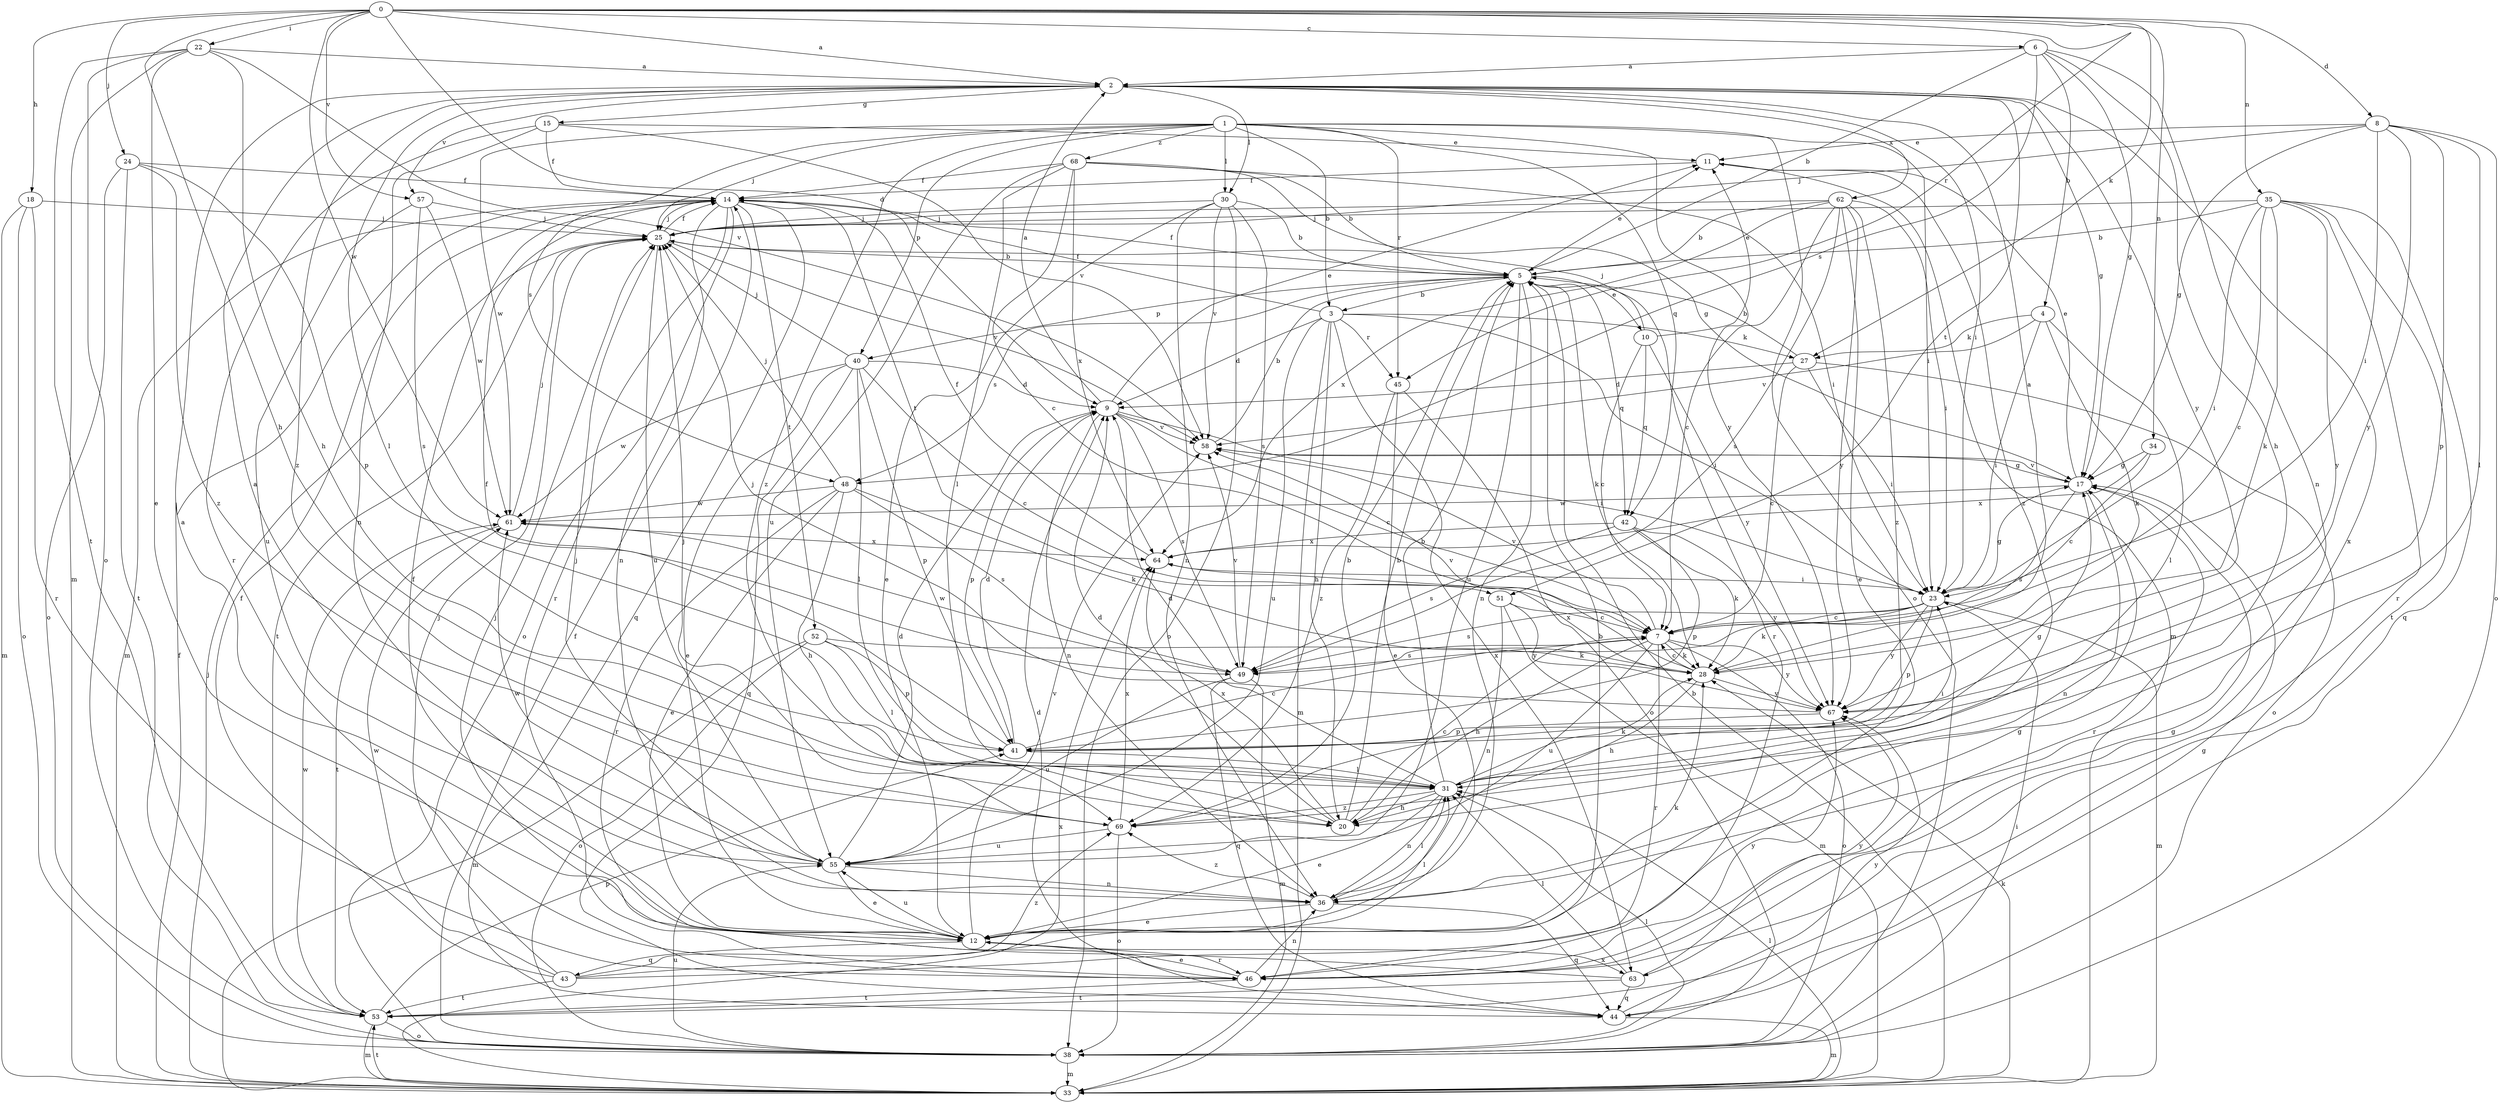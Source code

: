 strict digraph  {
0;
1;
2;
3;
4;
5;
6;
7;
8;
9;
10;
11;
12;
14;
15;
17;
18;
20;
22;
23;
24;
25;
27;
28;
30;
31;
33;
34;
35;
36;
38;
40;
41;
42;
43;
44;
45;
46;
48;
49;
51;
52;
53;
55;
57;
58;
61;
62;
63;
64;
67;
68;
69;
0 -> 2  [label=a];
0 -> 6  [label=c];
0 -> 8  [label=d];
0 -> 9  [label=d];
0 -> 18  [label=h];
0 -> 20  [label=h];
0 -> 22  [label=i];
0 -> 24  [label=j];
0 -> 27  [label=k];
0 -> 34  [label=n];
0 -> 35  [label=n];
0 -> 45  [label=r];
0 -> 57  [label=v];
0 -> 61  [label=w];
1 -> 3  [label=b];
1 -> 23  [label=i];
1 -> 25  [label=j];
1 -> 30  [label=l];
1 -> 38  [label=o];
1 -> 40  [label=p];
1 -> 42  [label=q];
1 -> 45  [label=r];
1 -> 48  [label=s];
1 -> 61  [label=w];
1 -> 67  [label=y];
1 -> 68  [label=z];
1 -> 69  [label=z];
2 -> 15  [label=g];
2 -> 17  [label=g];
2 -> 23  [label=i];
2 -> 30  [label=l];
2 -> 31  [label=l];
2 -> 51  [label=t];
2 -> 57  [label=v];
2 -> 62  [label=x];
2 -> 63  [label=x];
2 -> 67  [label=y];
2 -> 69  [label=z];
3 -> 9  [label=d];
3 -> 14  [label=f];
3 -> 20  [label=h];
3 -> 23  [label=i];
3 -> 27  [label=k];
3 -> 33  [label=m];
3 -> 45  [label=r];
3 -> 55  [label=u];
3 -> 63  [label=x];
4 -> 23  [label=i];
4 -> 27  [label=k];
4 -> 28  [label=k];
4 -> 31  [label=l];
4 -> 58  [label=v];
5 -> 3  [label=b];
5 -> 10  [label=e];
5 -> 11  [label=e];
5 -> 14  [label=f];
5 -> 28  [label=k];
5 -> 36  [label=n];
5 -> 40  [label=p];
5 -> 42  [label=q];
5 -> 46  [label=r];
5 -> 48  [label=s];
5 -> 55  [label=u];
6 -> 2  [label=a];
6 -> 4  [label=b];
6 -> 5  [label=b];
6 -> 17  [label=g];
6 -> 20  [label=h];
6 -> 36  [label=n];
6 -> 48  [label=s];
7 -> 20  [label=h];
7 -> 28  [label=k];
7 -> 38  [label=o];
7 -> 46  [label=r];
7 -> 49  [label=s];
7 -> 55  [label=u];
7 -> 58  [label=v];
7 -> 67  [label=y];
8 -> 11  [label=e];
8 -> 17  [label=g];
8 -> 23  [label=i];
8 -> 25  [label=j];
8 -> 31  [label=l];
8 -> 38  [label=o];
8 -> 41  [label=p];
8 -> 67  [label=y];
9 -> 2  [label=a];
9 -> 7  [label=c];
9 -> 11  [label=e];
9 -> 23  [label=i];
9 -> 36  [label=n];
9 -> 41  [label=p];
9 -> 49  [label=s];
9 -> 58  [label=v];
10 -> 7  [label=c];
10 -> 11  [label=e];
10 -> 25  [label=j];
10 -> 42  [label=q];
10 -> 67  [label=y];
11 -> 14  [label=f];
11 -> 33  [label=m];
11 -> 69  [label=z];
12 -> 2  [label=a];
12 -> 14  [label=f];
12 -> 28  [label=k];
12 -> 31  [label=l];
12 -> 43  [label=q];
12 -> 46  [label=r];
12 -> 55  [label=u];
12 -> 58  [label=v];
12 -> 63  [label=x];
14 -> 25  [label=j];
14 -> 33  [label=m];
14 -> 36  [label=n];
14 -> 38  [label=o];
14 -> 44  [label=q];
14 -> 46  [label=r];
14 -> 51  [label=t];
14 -> 52  [label=t];
15 -> 11  [label=e];
15 -> 14  [label=f];
15 -> 36  [label=n];
15 -> 46  [label=r];
15 -> 58  [label=v];
17 -> 11  [label=e];
17 -> 36  [label=n];
17 -> 46  [label=r];
17 -> 49  [label=s];
17 -> 58  [label=v];
17 -> 61  [label=w];
18 -> 25  [label=j];
18 -> 33  [label=m];
18 -> 38  [label=o];
18 -> 46  [label=r];
20 -> 5  [label=b];
20 -> 7  [label=c];
20 -> 9  [label=d];
20 -> 64  [label=x];
22 -> 2  [label=a];
22 -> 12  [label=e];
22 -> 20  [label=h];
22 -> 33  [label=m];
22 -> 38  [label=o];
22 -> 53  [label=t];
22 -> 58  [label=v];
23 -> 7  [label=c];
23 -> 17  [label=g];
23 -> 28  [label=k];
23 -> 33  [label=m];
23 -> 41  [label=p];
23 -> 49  [label=s];
23 -> 67  [label=y];
24 -> 14  [label=f];
24 -> 38  [label=o];
24 -> 41  [label=p];
24 -> 53  [label=t];
24 -> 69  [label=z];
25 -> 5  [label=b];
25 -> 14  [label=f];
25 -> 53  [label=t];
25 -> 55  [label=u];
25 -> 58  [label=v];
27 -> 5  [label=b];
27 -> 7  [label=c];
27 -> 9  [label=d];
27 -> 23  [label=i];
27 -> 38  [label=o];
28 -> 2  [label=a];
28 -> 7  [label=c];
28 -> 20  [label=h];
28 -> 58  [label=v];
28 -> 64  [label=x];
28 -> 67  [label=y];
30 -> 5  [label=b];
30 -> 12  [label=e];
30 -> 25  [label=j];
30 -> 36  [label=n];
30 -> 38  [label=o];
30 -> 49  [label=s];
30 -> 58  [label=v];
31 -> 5  [label=b];
31 -> 9  [label=d];
31 -> 12  [label=e];
31 -> 17  [label=g];
31 -> 20  [label=h];
31 -> 23  [label=i];
31 -> 28  [label=k];
31 -> 36  [label=n];
31 -> 69  [label=z];
33 -> 5  [label=b];
33 -> 14  [label=f];
33 -> 25  [label=j];
33 -> 28  [label=k];
33 -> 31  [label=l];
33 -> 53  [label=t];
33 -> 64  [label=x];
34 -> 7  [label=c];
34 -> 17  [label=g];
34 -> 64  [label=x];
35 -> 5  [label=b];
35 -> 7  [label=c];
35 -> 23  [label=i];
35 -> 25  [label=j];
35 -> 28  [label=k];
35 -> 44  [label=q];
35 -> 46  [label=r];
35 -> 53  [label=t];
35 -> 67  [label=y];
36 -> 12  [label=e];
36 -> 31  [label=l];
36 -> 44  [label=q];
36 -> 69  [label=z];
38 -> 14  [label=f];
38 -> 23  [label=i];
38 -> 31  [label=l];
38 -> 33  [label=m];
38 -> 55  [label=u];
40 -> 7  [label=c];
40 -> 9  [label=d];
40 -> 12  [label=e];
40 -> 25  [label=j];
40 -> 31  [label=l];
40 -> 41  [label=p];
40 -> 44  [label=q];
40 -> 61  [label=w];
41 -> 7  [label=c];
41 -> 9  [label=d];
41 -> 14  [label=f];
41 -> 31  [label=l];
42 -> 28  [label=k];
42 -> 41  [label=p];
42 -> 49  [label=s];
42 -> 64  [label=x];
42 -> 67  [label=y];
43 -> 5  [label=b];
43 -> 14  [label=f];
43 -> 17  [label=g];
43 -> 25  [label=j];
43 -> 53  [label=t];
43 -> 61  [label=w];
43 -> 69  [label=z];
44 -> 9  [label=d];
44 -> 17  [label=g];
44 -> 33  [label=m];
44 -> 67  [label=y];
45 -> 12  [label=e];
45 -> 38  [label=o];
45 -> 69  [label=z];
46 -> 12  [label=e];
46 -> 17  [label=g];
46 -> 36  [label=n];
46 -> 53  [label=t];
46 -> 67  [label=y];
48 -> 12  [label=e];
48 -> 20  [label=h];
48 -> 25  [label=j];
48 -> 28  [label=k];
48 -> 46  [label=r];
48 -> 49  [label=s];
48 -> 61  [label=w];
49 -> 33  [label=m];
49 -> 44  [label=q];
49 -> 55  [label=u];
49 -> 58  [label=v];
49 -> 61  [label=w];
51 -> 7  [label=c];
51 -> 33  [label=m];
51 -> 36  [label=n];
51 -> 67  [label=y];
52 -> 28  [label=k];
52 -> 31  [label=l];
52 -> 33  [label=m];
52 -> 38  [label=o];
52 -> 41  [label=p];
53 -> 33  [label=m];
53 -> 38  [label=o];
53 -> 41  [label=p];
53 -> 61  [label=w];
55 -> 2  [label=a];
55 -> 9  [label=d];
55 -> 12  [label=e];
55 -> 25  [label=j];
55 -> 36  [label=n];
55 -> 61  [label=w];
57 -> 25  [label=j];
57 -> 49  [label=s];
57 -> 55  [label=u];
57 -> 61  [label=w];
58 -> 5  [label=b];
58 -> 17  [label=g];
61 -> 25  [label=j];
61 -> 53  [label=t];
61 -> 64  [label=x];
62 -> 5  [label=b];
62 -> 7  [label=c];
62 -> 12  [label=e];
62 -> 23  [label=i];
62 -> 25  [label=j];
62 -> 49  [label=s];
62 -> 64  [label=x];
62 -> 67  [label=y];
62 -> 69  [label=z];
63 -> 25  [label=j];
63 -> 31  [label=l];
63 -> 44  [label=q];
63 -> 53  [label=t];
63 -> 67  [label=y];
64 -> 14  [label=f];
64 -> 23  [label=i];
67 -> 25  [label=j];
67 -> 41  [label=p];
68 -> 5  [label=b];
68 -> 7  [label=c];
68 -> 14  [label=f];
68 -> 17  [label=g];
68 -> 23  [label=i];
68 -> 31  [label=l];
68 -> 55  [label=u];
68 -> 64  [label=x];
69 -> 5  [label=b];
69 -> 25  [label=j];
69 -> 38  [label=o];
69 -> 55  [label=u];
69 -> 64  [label=x];
}

